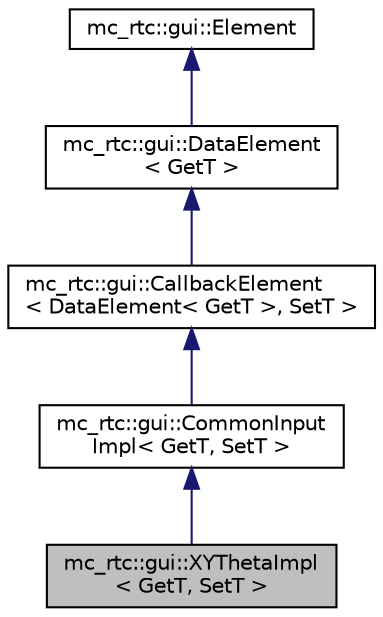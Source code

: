 digraph "mc_rtc::gui::XYThetaImpl&lt; GetT, SetT &gt;"
{
 // INTERACTIVE_SVG=YES
  edge [fontname="Helvetica",fontsize="10",labelfontname="Helvetica",labelfontsize="10"];
  node [fontname="Helvetica",fontsize="10",shape=record];
  Node5 [label="mc_rtc::gui::XYThetaImpl\l\< GetT, SetT \>",height=0.2,width=0.4,color="black", fillcolor="grey75", style="filled", fontcolor="black"];
  Node6 -> Node5 [dir="back",color="midnightblue",fontsize="10",style="solid",fontname="Helvetica"];
  Node6 [label="mc_rtc::gui::CommonInput\lImpl\< GetT, SetT \>",height=0.2,width=0.4,color="black", fillcolor="white", style="filled",URL="$structmc__rtc_1_1gui_1_1CommonInputImpl.html"];
  Node7 -> Node6 [dir="back",color="midnightblue",fontsize="10",style="solid",fontname="Helvetica"];
  Node7 [label="mc_rtc::gui::CallbackElement\l\< DataElement\< GetT \>, SetT \>",height=0.2,width=0.4,color="black", fillcolor="white", style="filled",URL="$structmc__rtc_1_1gui_1_1CallbackElement.html"];
  Node8 -> Node7 [dir="back",color="midnightblue",fontsize="10",style="solid",fontname="Helvetica"];
  Node8 [label="mc_rtc::gui::DataElement\l\< GetT \>",height=0.2,width=0.4,color="black", fillcolor="white", style="filled",URL="$structmc__rtc_1_1gui_1_1DataElement.html"];
  Node9 -> Node8 [dir="back",color="midnightblue",fontsize="10",style="solid",fontname="Helvetica"];
  Node9 [label="mc_rtc::gui::Element",height=0.2,width=0.4,color="black", fillcolor="white", style="filled",URL="$structmc__rtc_1_1gui_1_1Element.html"];
}
